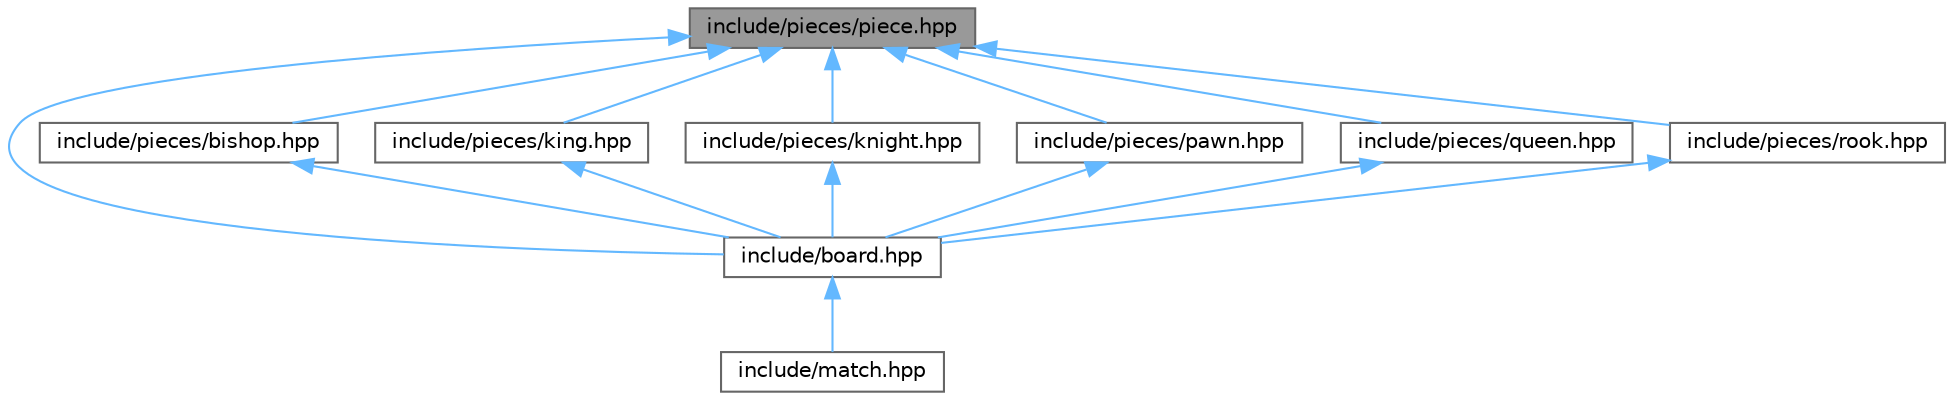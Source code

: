 digraph "include/pieces/piece.hpp"
{
 // LATEX_PDF_SIZE
  bgcolor="transparent";
  edge [fontname=Helvetica,fontsize=10,labelfontname=Helvetica,labelfontsize=10];
  node [fontname=Helvetica,fontsize=10,shape=box,height=0.2,width=0.4];
  Node1 [label="include/pieces/piece.hpp",height=0.2,width=0.4,color="gray40", fillcolor="grey60", style="filled", fontcolor="black",tooltip="Superclasse com a lógica de piece."];
  Node1 -> Node2 [dir="back",color="steelblue1",style="solid"];
  Node2 [label="include/board.hpp",height=0.2,width=0.4,color="grey40", fillcolor="white", style="filled",URL="$board_8hpp.html",tooltip="Superclasse com a lógica do board."];
  Node2 -> Node3 [dir="back",color="steelblue1",style="solid"];
  Node3 [label="include/match.hpp",height=0.2,width=0.4,color="grey40", fillcolor="white", style="filled",URL="$match_8hpp.html",tooltip="Superclasse com a lógica da match."];
  Node1 -> Node4 [dir="back",color="steelblue1",style="solid"];
  Node4 [label="include/pieces/bishop.hpp",height=0.2,width=0.4,color="grey40", fillcolor="white", style="filled",URL="$bishop_8hpp.html",tooltip="Subclasse com a lógica do bishop."];
  Node4 -> Node2 [dir="back",color="steelblue1",style="solid"];
  Node1 -> Node5 [dir="back",color="steelblue1",style="solid"];
  Node5 [label="include/pieces/king.hpp",height=0.2,width=0.4,color="grey40", fillcolor="white", style="filled",URL="$king_8hpp.html",tooltip="Subclasse com a lógica do king."];
  Node5 -> Node2 [dir="back",color="steelblue1",style="solid"];
  Node1 -> Node6 [dir="back",color="steelblue1",style="solid"];
  Node6 [label="include/pieces/knight.hpp",height=0.2,width=0.4,color="grey40", fillcolor="white", style="filled",URL="$knight_8hpp.html",tooltip="Subclasse com a lógica do knight."];
  Node6 -> Node2 [dir="back",color="steelblue1",style="solid"];
  Node1 -> Node7 [dir="back",color="steelblue1",style="solid"];
  Node7 [label="include/pieces/pawn.hpp",height=0.2,width=0.4,color="grey40", fillcolor="white", style="filled",URL="$pawn_8hpp.html",tooltip="Subclasse com a lógica do pawn."];
  Node7 -> Node2 [dir="back",color="steelblue1",style="solid"];
  Node1 -> Node8 [dir="back",color="steelblue1",style="solid"];
  Node8 [label="include/pieces/queen.hpp",height=0.2,width=0.4,color="grey40", fillcolor="white", style="filled",URL="$queen_8hpp.html",tooltip="Sublasse com a lógica da queen."];
  Node8 -> Node2 [dir="back",color="steelblue1",style="solid"];
  Node1 -> Node9 [dir="back",color="steelblue1",style="solid"];
  Node9 [label="include/pieces/rook.hpp",height=0.2,width=0.4,color="grey40", fillcolor="white", style="filled",URL="$rook_8hpp.html",tooltip="Subclasse com a lógica do rook."];
  Node9 -> Node2 [dir="back",color="steelblue1",style="solid"];
}
